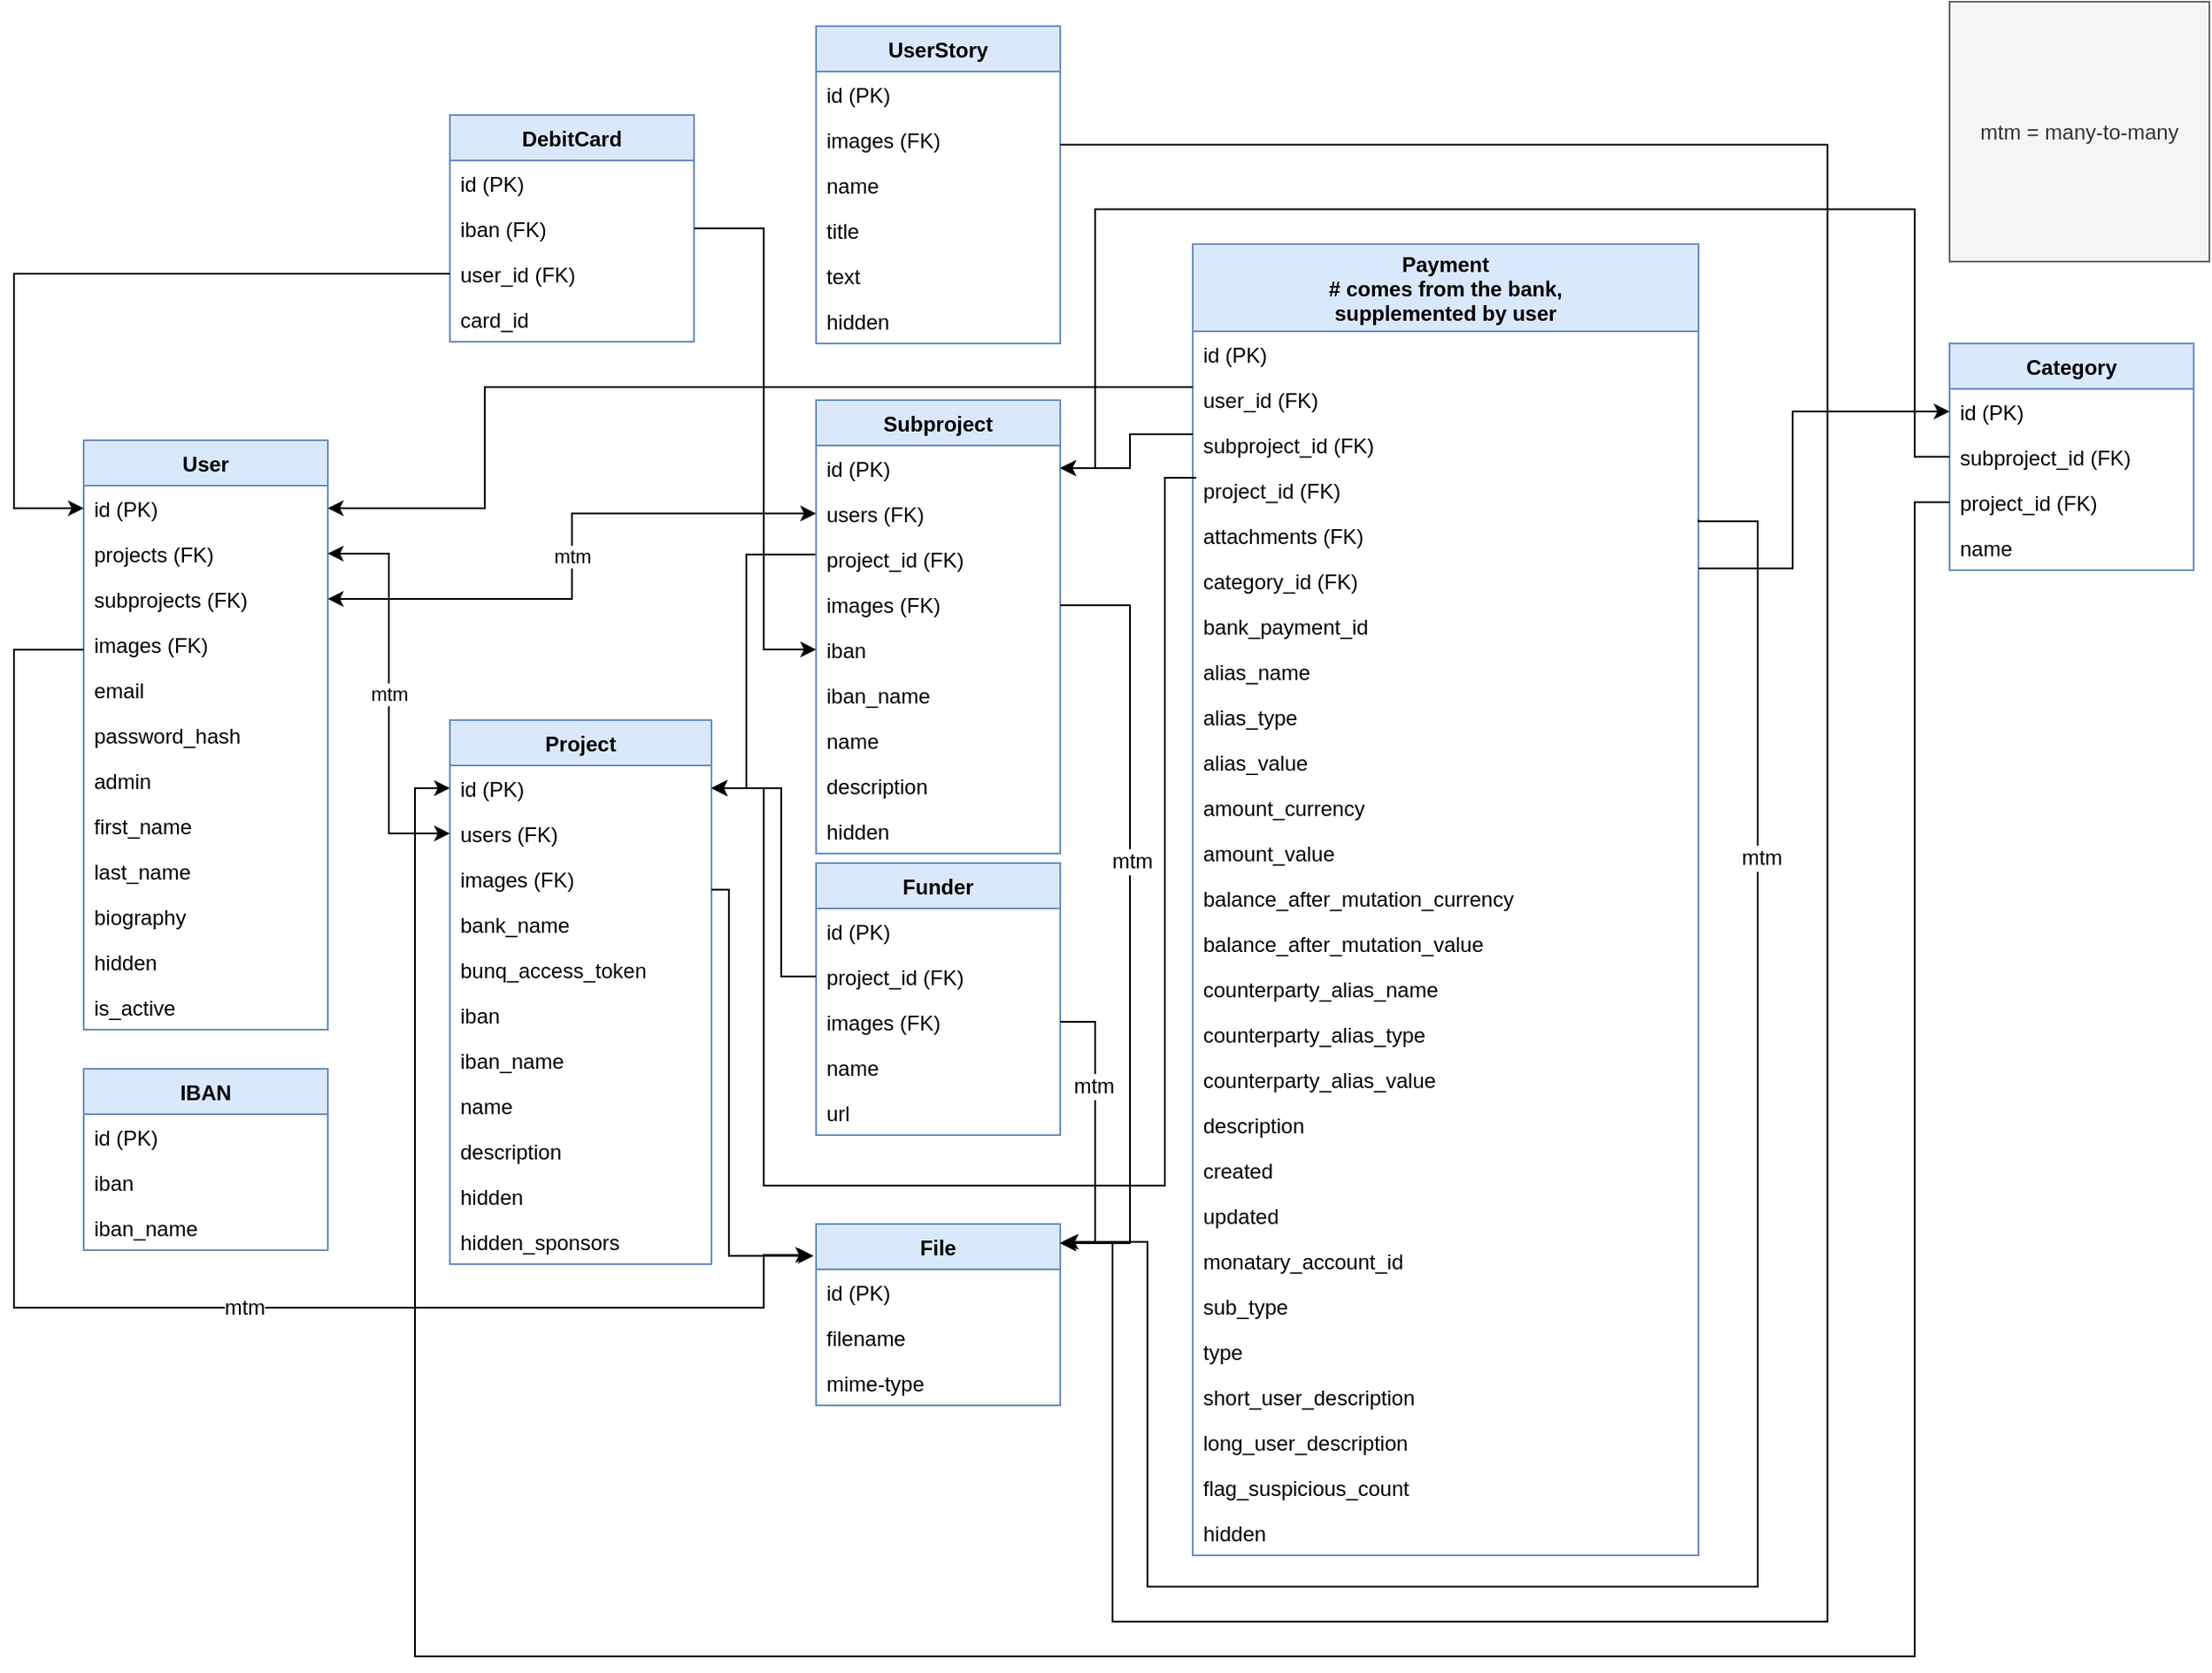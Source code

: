 <mxfile version="14.6.1" type="embed"><diagram id="FL1DUbzEmaRSs4RPR8yB" name="Page-1"><mxGraphModel dx="1816" dy="1191" grid="1" gridSize="10" guides="1" tooltips="1" connect="1" arrows="1" fold="1" page="0" pageScale="1" pageWidth="850" pageHeight="1100" math="0" shadow="0"><root><mxCell id="0"/><mxCell id="1" parent="0"/><mxCell id="57HIDotSdVXh5_2v-usg-1" value="Payment&#xA;# comes from the bank,&#xA;supplemented by user" style="swimlane;fontStyle=1;childLayout=stackLayout;horizontal=1;startSize=50;fillColor=#dae8fc;horizontalStack=0;resizeParent=1;resizeParentMax=0;resizeLast=0;collapsible=1;marginBottom=0;strokeColor=#6c8ebf;" parent="1" vertex="1"><mxGeometry x="626" y="10" width="290" height="752" as="geometry"/></mxCell><mxCell id="57HIDotSdVXh5_2v-usg-2" value="id (PK)&#xA;" style="text;strokeColor=none;fillColor=none;align=left;verticalAlign=top;spacingLeft=4;spacingRight=4;overflow=hidden;rotatable=0;points=[[0,0.5],[1,0.5]];portConstraint=eastwest;" parent="57HIDotSdVXh5_2v-usg-1" vertex="1"><mxGeometry y="50" width="290" height="26" as="geometry"/></mxCell><mxCell id="57HIDotSdVXh5_2v-usg-3" value="user_id (FK)" style="text;strokeColor=none;fillColor=none;align=left;verticalAlign=top;spacingLeft=4;spacingRight=4;overflow=hidden;rotatable=0;points=[[0,0.5],[1,0.5]];portConstraint=eastwest;" parent="57HIDotSdVXh5_2v-usg-1" vertex="1"><mxGeometry y="76" width="290" height="26" as="geometry"/></mxCell><mxCell id="57HIDotSdVXh5_2v-usg-4" value="subproject_id (FK)&#xA;" style="text;strokeColor=none;fillColor=none;align=left;verticalAlign=top;spacingLeft=4;spacingRight=4;overflow=hidden;rotatable=0;points=[[0,0.5],[1,0.5]];portConstraint=eastwest;" parent="57HIDotSdVXh5_2v-usg-1" vertex="1"><mxGeometry y="102" width="290" height="26" as="geometry"/></mxCell><mxCell id="dgPIgxhR0ISImd--TOWR-12" value="project_id (FK)&#xA;" style="text;strokeColor=none;fillColor=none;align=left;verticalAlign=top;spacingLeft=4;spacingRight=4;overflow=hidden;rotatable=0;points=[[0,0.5],[1,0.5]];portConstraint=eastwest;" parent="57HIDotSdVXh5_2v-usg-1" vertex="1"><mxGeometry y="128" width="290" height="26" as="geometry"/></mxCell><mxCell id="57HIDotSdVXh5_2v-usg-22" value="attachments (FK)" style="text;strokeColor=none;fillColor=none;align=left;verticalAlign=top;spacingLeft=4;spacingRight=4;overflow=hidden;rotatable=0;points=[[0,0.5],[1,0.5]];portConstraint=eastwest;" parent="57HIDotSdVXh5_2v-usg-1" vertex="1"><mxGeometry y="154" width="290" height="26" as="geometry"/></mxCell><mxCell id="MOU_LMAIuNn6sAr-39yu-17" value="category_id (FK)" style="text;strokeColor=none;fillColor=none;align=left;verticalAlign=top;spacingLeft=4;spacingRight=4;overflow=hidden;rotatable=0;points=[[0,0.5],[1,0.5]];portConstraint=eastwest;" parent="57HIDotSdVXh5_2v-usg-1" vertex="1"><mxGeometry y="180" width="290" height="26" as="geometry"/></mxCell><mxCell id="RYIPEs735Vv0NZoKvchg-1" value="bank_payment_id" style="text;strokeColor=none;fillColor=none;align=left;verticalAlign=top;spacingLeft=4;spacingRight=4;overflow=hidden;rotatable=0;points=[[0,0.5],[1,0.5]];portConstraint=eastwest;" parent="57HIDotSdVXh5_2v-usg-1" vertex="1"><mxGeometry y="206" width="290" height="26" as="geometry"/></mxCell><mxCell id="QB_uUHTQV4FfVjy4guDK-3" value="alias_name" style="text;strokeColor=none;fillColor=none;align=left;verticalAlign=top;spacingLeft=4;spacingRight=4;overflow=hidden;rotatable=0;points=[[0,0.5],[1,0.5]];portConstraint=eastwest;" parent="57HIDotSdVXh5_2v-usg-1" vertex="1"><mxGeometry y="232" width="290" height="26" as="geometry"/></mxCell><mxCell id="QB_uUHTQV4FfVjy4guDK-4" value="alias_type" style="text;strokeColor=none;fillColor=none;align=left;verticalAlign=top;spacingLeft=4;spacingRight=4;overflow=hidden;rotatable=0;points=[[0,0.5],[1,0.5]];portConstraint=eastwest;" parent="57HIDotSdVXh5_2v-usg-1" vertex="1"><mxGeometry y="258" width="290" height="26" as="geometry"/></mxCell><mxCell id="QB_uUHTQV4FfVjy4guDK-5" value="alias_value" style="text;strokeColor=none;fillColor=none;align=left;verticalAlign=top;spacingLeft=4;spacingRight=4;overflow=hidden;rotatable=0;points=[[0,0.5],[1,0.5]];portConstraint=eastwest;" parent="57HIDotSdVXh5_2v-usg-1" vertex="1"><mxGeometry y="284" width="290" height="26" as="geometry"/></mxCell><mxCell id="QB_uUHTQV4FfVjy4guDK-1" value="amount_currency" style="text;strokeColor=none;fillColor=none;align=left;verticalAlign=top;spacingLeft=4;spacingRight=4;overflow=hidden;rotatable=0;points=[[0,0.5],[1,0.5]];portConstraint=eastwest;" parent="57HIDotSdVXh5_2v-usg-1" vertex="1"><mxGeometry y="310" width="290" height="26" as="geometry"/></mxCell><mxCell id="57HIDotSdVXh5_2v-usg-62" value="amount_value" style="text;strokeColor=none;fillColor=none;align=left;verticalAlign=top;spacingLeft=4;spacingRight=4;overflow=hidden;rotatable=0;points=[[0,0.5],[1,0.5]];portConstraint=eastwest;" parent="57HIDotSdVXh5_2v-usg-1" vertex="1"><mxGeometry y="336" width="290" height="26" as="geometry"/></mxCell><mxCell id="1cijwUi_od-Cin2QK2L3-3" value="balance_after_mutation_currency" style="text;strokeColor=none;fillColor=none;align=left;verticalAlign=top;spacingLeft=4;spacingRight=4;overflow=hidden;rotatable=0;points=[[0,0.5],[1,0.5]];portConstraint=eastwest;" parent="57HIDotSdVXh5_2v-usg-1" vertex="1"><mxGeometry y="362" width="290" height="26" as="geometry"/></mxCell><mxCell id="QB_uUHTQV4FfVjy4guDK-17" value="balance_after_mutation_value" style="text;strokeColor=none;fillColor=none;align=left;verticalAlign=top;spacingLeft=4;spacingRight=4;overflow=hidden;rotatable=0;points=[[0,0.5],[1,0.5]];portConstraint=eastwest;" parent="57HIDotSdVXh5_2v-usg-1" vertex="1"><mxGeometry y="388" width="290" height="26" as="geometry"/></mxCell><mxCell id="QB_uUHTQV4FfVjy4guDK-6" value="counterparty_alias_name" style="text;strokeColor=none;fillColor=none;align=left;verticalAlign=top;spacingLeft=4;spacingRight=4;overflow=hidden;rotatable=0;points=[[0,0.5],[1,0.5]];portConstraint=eastwest;" parent="57HIDotSdVXh5_2v-usg-1" vertex="1"><mxGeometry y="414" width="290" height="26" as="geometry"/></mxCell><mxCell id="QB_uUHTQV4FfVjy4guDK-7" value="counterparty_alias_type" style="text;strokeColor=none;fillColor=none;align=left;verticalAlign=top;spacingLeft=4;spacingRight=4;overflow=hidden;rotatable=0;points=[[0,0.5],[1,0.5]];portConstraint=eastwest;" parent="57HIDotSdVXh5_2v-usg-1" vertex="1"><mxGeometry y="440" width="290" height="26" as="geometry"/></mxCell><mxCell id="QB_uUHTQV4FfVjy4guDK-8" value="counterparty_alias_value" style="text;strokeColor=none;fillColor=none;align=left;verticalAlign=top;spacingLeft=4;spacingRight=4;overflow=hidden;rotatable=0;points=[[0,0.5],[1,0.5]];portConstraint=eastwest;" parent="57HIDotSdVXh5_2v-usg-1" vertex="1"><mxGeometry y="466" width="290" height="26" as="geometry"/></mxCell><mxCell id="57HIDotSdVXh5_2v-usg-20" value="description" style="text;strokeColor=none;fillColor=none;align=left;verticalAlign=top;spacingLeft=4;spacingRight=4;overflow=hidden;rotatable=0;points=[[0,0.5],[1,0.5]];portConstraint=eastwest;" parent="57HIDotSdVXh5_2v-usg-1" vertex="1"><mxGeometry y="492" width="290" height="26" as="geometry"/></mxCell><mxCell id="QB_uUHTQV4FfVjy4guDK-18" value="created" style="text;strokeColor=none;fillColor=none;align=left;verticalAlign=top;spacingLeft=4;spacingRight=4;overflow=hidden;rotatable=0;points=[[0,0.5],[1,0.5]];portConstraint=eastwest;" parent="57HIDotSdVXh5_2v-usg-1" vertex="1"><mxGeometry y="518" width="290" height="26" as="geometry"/></mxCell><mxCell id="QB_uUHTQV4FfVjy4guDK-19" value="updated" style="text;strokeColor=none;fillColor=none;align=left;verticalAlign=top;spacingLeft=4;spacingRight=4;overflow=hidden;rotatable=0;points=[[0,0.5],[1,0.5]];portConstraint=eastwest;" parent="57HIDotSdVXh5_2v-usg-1" vertex="1"><mxGeometry y="544" width="290" height="26" as="geometry"/></mxCell><mxCell id="QB_uUHTQV4FfVjy4guDK-20" value="monatary_account_id" style="text;strokeColor=none;fillColor=none;align=left;verticalAlign=top;spacingLeft=4;spacingRight=4;overflow=hidden;rotatable=0;points=[[0,0.5],[1,0.5]];portConstraint=eastwest;" parent="57HIDotSdVXh5_2v-usg-1" vertex="1"><mxGeometry y="570" width="290" height="26" as="geometry"/></mxCell><mxCell id="QB_uUHTQV4FfVjy4guDK-21" value="sub_type" style="text;strokeColor=none;fillColor=none;align=left;verticalAlign=top;spacingLeft=4;spacingRight=4;overflow=hidden;rotatable=0;points=[[0,0.5],[1,0.5]];portConstraint=eastwest;" parent="57HIDotSdVXh5_2v-usg-1" vertex="1"><mxGeometry y="596" width="290" height="26" as="geometry"/></mxCell><mxCell id="QB_uUHTQV4FfVjy4guDK-22" value="type" style="text;strokeColor=none;fillColor=none;align=left;verticalAlign=top;spacingLeft=4;spacingRight=4;overflow=hidden;rotatable=0;points=[[0,0.5],[1,0.5]];portConstraint=eastwest;" parent="57HIDotSdVXh5_2v-usg-1" vertex="1"><mxGeometry y="622" width="290" height="26" as="geometry"/></mxCell><mxCell id="57HIDotSdVXh5_2v-usg-21" value="short_user_description" style="text;strokeColor=none;fillColor=none;align=left;verticalAlign=top;spacingLeft=4;spacingRight=4;overflow=hidden;rotatable=0;points=[[0,0.5],[1,0.5]];portConstraint=eastwest;" parent="57HIDotSdVXh5_2v-usg-1" vertex="1"><mxGeometry y="648" width="290" height="26" as="geometry"/></mxCell><mxCell id="3pyakyadj2IgIkxRDgVL-15" value="long_user_description" style="text;strokeColor=none;fillColor=none;align=left;verticalAlign=top;spacingLeft=4;spacingRight=4;overflow=hidden;rotatable=0;points=[[0,0.5],[1,0.5]];portConstraint=eastwest;" parent="57HIDotSdVXh5_2v-usg-1" vertex="1"><mxGeometry y="674" width="290" height="26" as="geometry"/></mxCell><mxCell id="57HIDotSdVXh5_2v-usg-17" value="flag_suspicious_count" style="text;strokeColor=none;fillColor=none;align=left;verticalAlign=top;spacingLeft=4;spacingRight=4;overflow=hidden;rotatable=0;points=[[0,0.5],[1,0.5]];portConstraint=eastwest;" parent="57HIDotSdVXh5_2v-usg-1" vertex="1"><mxGeometry y="700" width="290" height="26" as="geometry"/></mxCell><mxCell id="57HIDotSdVXh5_2v-usg-12" value="hidden" style="text;strokeColor=none;fillColor=none;align=left;verticalAlign=top;spacingLeft=4;spacingRight=4;overflow=hidden;rotatable=0;points=[[0,0.5],[1,0.5]];portConstraint=eastwest;" parent="57HIDotSdVXh5_2v-usg-1" vertex="1"><mxGeometry y="726" width="290" height="26" as="geometry"/></mxCell><mxCell id="57HIDotSdVXh5_2v-usg-5" value="User" style="swimlane;fontStyle=1;childLayout=stackLayout;horizontal=1;startSize=26;fillColor=#dae8fc;horizontalStack=0;resizeParent=1;resizeParentMax=0;resizeLast=0;collapsible=1;marginBottom=0;strokeColor=#6c8ebf;" parent="1" vertex="1"><mxGeometry x="-10" y="122.5" width="140" height="338" as="geometry"/></mxCell><mxCell id="57HIDotSdVXh5_2v-usg-6" value="id (PK)&#xA;" style="text;strokeColor=none;fillColor=none;align=left;verticalAlign=top;spacingLeft=4;spacingRight=4;overflow=hidden;rotatable=0;points=[[0,0.5],[1,0.5]];portConstraint=eastwest;" parent="57HIDotSdVXh5_2v-usg-5" vertex="1"><mxGeometry y="26" width="140" height="26" as="geometry"/></mxCell><mxCell id="57HIDotSdVXh5_2v-usg-33" value="projects (FK)" style="text;strokeColor=none;fillColor=none;align=left;verticalAlign=top;spacingLeft=4;spacingRight=4;overflow=hidden;rotatable=0;points=[[0,0.5],[1,0.5]];portConstraint=eastwest;" parent="57HIDotSdVXh5_2v-usg-5" vertex="1"><mxGeometry y="52" width="140" height="26" as="geometry"/></mxCell><mxCell id="57HIDotSdVXh5_2v-usg-34" value="subprojects (FK)" style="text;strokeColor=none;fillColor=none;align=left;verticalAlign=top;spacingLeft=4;spacingRight=4;overflow=hidden;rotatable=0;points=[[0,0.5],[1,0.5]];portConstraint=eastwest;" parent="57HIDotSdVXh5_2v-usg-5" vertex="1"><mxGeometry y="78" width="140" height="26" as="geometry"/></mxCell><mxCell id="57HIDotSdVXh5_2v-usg-36" value="images (FK)" style="text;strokeColor=none;fillColor=none;align=left;verticalAlign=top;spacingLeft=4;spacingRight=4;overflow=hidden;rotatable=0;points=[[0,0.5],[1,0.5]];portConstraint=eastwest;" parent="57HIDotSdVXh5_2v-usg-5" vertex="1"><mxGeometry y="104" width="140" height="26" as="geometry"/></mxCell><mxCell id="57HIDotSdVXh5_2v-usg-8" value="email" style="text;strokeColor=none;fillColor=none;align=left;verticalAlign=top;spacingLeft=4;spacingRight=4;overflow=hidden;rotatable=0;points=[[0,0.5],[1,0.5]];portConstraint=eastwest;" parent="57HIDotSdVXh5_2v-usg-5" vertex="1"><mxGeometry y="130" width="140" height="26" as="geometry"/></mxCell><mxCell id="57HIDotSdVXh5_2v-usg-25" value="password_hash" style="text;strokeColor=none;fillColor=none;align=left;verticalAlign=top;spacingLeft=4;spacingRight=4;overflow=hidden;rotatable=0;points=[[0,0.5],[1,0.5]];portConstraint=eastwest;" parent="57HIDotSdVXh5_2v-usg-5" vertex="1"><mxGeometry y="156" width="140" height="26" as="geometry"/></mxCell><mxCell id="57HIDotSdVXh5_2v-usg-7" value="admin" style="text;strokeColor=none;fillColor=none;align=left;verticalAlign=top;spacingLeft=4;spacingRight=4;overflow=hidden;rotatable=0;points=[[0,0.5],[1,0.5]];portConstraint=eastwest;" parent="57HIDotSdVXh5_2v-usg-5" vertex="1"><mxGeometry y="182" width="140" height="26" as="geometry"/></mxCell><mxCell id="57HIDotSdVXh5_2v-usg-31" value="first_name" style="text;strokeColor=none;fillColor=none;align=left;verticalAlign=top;spacingLeft=4;spacingRight=4;overflow=hidden;rotatable=0;points=[[0,0.5],[1,0.5]];portConstraint=eastwest;" parent="57HIDotSdVXh5_2v-usg-5" vertex="1"><mxGeometry y="208" width="140" height="26" as="geometry"/></mxCell><mxCell id="3pyakyadj2IgIkxRDgVL-16" value="last_name" style="text;strokeColor=none;fillColor=none;align=left;verticalAlign=top;spacingLeft=4;spacingRight=4;overflow=hidden;rotatable=0;points=[[0,0.5],[1,0.5]];portConstraint=eastwest;" parent="57HIDotSdVXh5_2v-usg-5" vertex="1"><mxGeometry y="234" width="140" height="26" as="geometry"/></mxCell><mxCell id="57HIDotSdVXh5_2v-usg-32" value="biography" style="text;strokeColor=none;fillColor=none;align=left;verticalAlign=top;spacingLeft=4;spacingRight=4;overflow=hidden;rotatable=0;points=[[0,0.5],[1,0.5]];portConstraint=eastwest;" parent="57HIDotSdVXh5_2v-usg-5" vertex="1"><mxGeometry y="260" width="140" height="26" as="geometry"/></mxCell><mxCell id="3" value="hidden" style="text;strokeColor=none;fillColor=none;align=left;verticalAlign=top;spacingLeft=4;spacingRight=4;overflow=hidden;rotatable=0;points=[[0,0.5],[1,0.5]];portConstraint=eastwest;" parent="57HIDotSdVXh5_2v-usg-5" vertex="1"><mxGeometry y="286" width="140" height="26" as="geometry"/></mxCell><mxCell id="57HIDotSdVXh5_2v-usg-35" value="is_active" style="text;strokeColor=none;fillColor=none;align=left;verticalAlign=top;spacingLeft=4;spacingRight=4;overflow=hidden;rotatable=0;points=[[0,0.5],[1,0.5]];portConstraint=eastwest;" parent="57HIDotSdVXh5_2v-usg-5" vertex="1"><mxGeometry y="312" width="140" height="26" as="geometry"/></mxCell><mxCell id="57HIDotSdVXh5_2v-usg-43" value="mtm" style="edgeStyle=orthogonalEdgeStyle;rounded=0;orthogonalLoop=1;jettySize=auto;html=1;entryX=0;entryY=0.5;entryDx=0;entryDy=0;startArrow=classic;startFill=1;" parent="1" source="57HIDotSdVXh5_2v-usg-34" target="ZPVJgjMT-h1JvYD0-QV5-28" edge="1"><mxGeometry relative="1" as="geometry"/></mxCell><mxCell id="57HIDotSdVXh5_2v-usg-44" value="Project" style="swimlane;fontStyle=1;childLayout=stackLayout;horizontal=1;startSize=26;fillColor=#dae8fc;horizontalStack=0;resizeParent=1;resizeParentMax=0;resizeLast=0;collapsible=1;marginBottom=0;strokeColor=#6c8ebf;" parent="1" vertex="1"><mxGeometry x="200" y="283" width="150" height="312" as="geometry"/></mxCell><mxCell id="57HIDotSdVXh5_2v-usg-45" value="id (PK)" style="text;strokeColor=none;fillColor=none;align=left;verticalAlign=top;spacingLeft=4;spacingRight=4;overflow=hidden;rotatable=0;points=[[0,0.5],[1,0.5]];portConstraint=eastwest;" parent="57HIDotSdVXh5_2v-usg-44" vertex="1"><mxGeometry y="26" width="150" height="26" as="geometry"/></mxCell><mxCell id="ZPVJgjMT-h1JvYD0-QV5-26" value="users (FK)" style="text;strokeColor=none;fillColor=none;align=left;verticalAlign=top;spacingLeft=4;spacingRight=4;overflow=hidden;rotatable=0;points=[[0,0.5],[1,0.5]];portConstraint=eastwest;" parent="57HIDotSdVXh5_2v-usg-44" vertex="1"><mxGeometry y="52" width="150" height="26" as="geometry"/></mxCell><mxCell id="57HIDotSdVXh5_2v-usg-49" value="images (FK)" style="text;strokeColor=none;fillColor=none;align=left;verticalAlign=top;spacingLeft=4;spacingRight=4;overflow=hidden;rotatable=0;points=[[0,0.5],[1,0.5]];portConstraint=eastwest;" parent="57HIDotSdVXh5_2v-usg-44" vertex="1"><mxGeometry y="78" width="150" height="26" as="geometry"/></mxCell><mxCell id="dgPIgxhR0ISImd--TOWR-4" value="bank_name" style="text;strokeColor=none;fillColor=none;align=left;verticalAlign=top;spacingLeft=4;spacingRight=4;overflow=hidden;rotatable=0;points=[[0,0.5],[1,0.5]];portConstraint=eastwest;" parent="57HIDotSdVXh5_2v-usg-44" vertex="1"><mxGeometry y="104" width="150" height="26" as="geometry"/></mxCell><mxCell id="dgPIgxhR0ISImd--TOWR-6" value="bunq_access_token" style="text;strokeColor=none;fillColor=none;align=left;verticalAlign=top;spacingLeft=4;spacingRight=4;overflow=hidden;rotatable=0;points=[[0,0.5],[1,0.5]];portConstraint=eastwest;" parent="57HIDotSdVXh5_2v-usg-44" vertex="1"><mxGeometry y="130" width="150" height="26" as="geometry"/></mxCell><mxCell id="3pyakyadj2IgIkxRDgVL-2" value="iban" style="text;strokeColor=none;fillColor=none;align=left;verticalAlign=top;spacingLeft=4;spacingRight=4;overflow=hidden;rotatable=0;points=[[0,0.5],[1,0.5]];portConstraint=eastwest;" parent="57HIDotSdVXh5_2v-usg-44" vertex="1"><mxGeometry y="156" width="150" height="26" as="geometry"/></mxCell><mxCell id="Kla7lpwl7TmHaU3DW4KV-1" value="iban_name" style="text;strokeColor=none;fillColor=none;align=left;verticalAlign=top;spacingLeft=4;spacingRight=4;overflow=hidden;rotatable=0;points=[[0,0.5],[1,0.5]];portConstraint=eastwest;" parent="57HIDotSdVXh5_2v-usg-44" vertex="1"><mxGeometry y="182" width="150" height="26" as="geometry"/></mxCell><mxCell id="3pyakyadj2IgIkxRDgVL-17" value="name" style="text;strokeColor=none;fillColor=none;align=left;verticalAlign=top;spacingLeft=4;spacingRight=4;overflow=hidden;rotatable=0;points=[[0,0.5],[1,0.5]];portConstraint=eastwest;" parent="57HIDotSdVXh5_2v-usg-44" vertex="1"><mxGeometry y="208" width="150" height="26" as="geometry"/></mxCell><mxCell id="57HIDotSdVXh5_2v-usg-48" value="description" style="text;strokeColor=none;fillColor=none;align=left;verticalAlign=top;spacingLeft=4;spacingRight=4;overflow=hidden;rotatable=0;points=[[0,0.5],[1,0.5]];portConstraint=eastwest;" parent="57HIDotSdVXh5_2v-usg-44" vertex="1"><mxGeometry y="234" width="150" height="26" as="geometry"/></mxCell><mxCell id="57HIDotSdVXh5_2v-usg-50" value="hidden" style="text;strokeColor=none;fillColor=none;align=left;verticalAlign=top;spacingLeft=4;spacingRight=4;overflow=hidden;rotatable=0;points=[[0,0.5],[1,0.5]];portConstraint=eastwest;" parent="57HIDotSdVXh5_2v-usg-44" vertex="1"><mxGeometry y="260" width="150" height="26" as="geometry"/></mxCell><mxCell id="2" value="hidden_sponsors&#xA;" style="text;strokeColor=none;fillColor=none;align=left;verticalAlign=top;spacingLeft=4;spacingRight=4;overflow=hidden;rotatable=0;points=[[0,0.5],[1,0.5]];portConstraint=eastwest;" parent="57HIDotSdVXh5_2v-usg-44" vertex="1"><mxGeometry y="286" width="150" height="26" as="geometry"/></mxCell><mxCell id="57HIDotSdVXh5_2v-usg-52" style="edgeStyle=orthogonalEdgeStyle;rounded=0;orthogonalLoop=1;jettySize=auto;html=1;entryX=1;entryY=0.5;entryDx=0;entryDy=0;" parent="1" source="57HIDotSdVXh5_2v-usg-37" target="57HIDotSdVXh5_2v-usg-45" edge="1"><mxGeometry relative="1" as="geometry"><Array as="points"><mxPoint x="370" y="188"/><mxPoint x="370" y="322"/></Array></mxGeometry></mxCell><mxCell id="57HIDotSdVXh5_2v-usg-10" value="Subproject" style="swimlane;fontStyle=1;childLayout=stackLayout;horizontal=1;startSize=26;fillColor=#dae8fc;horizontalStack=0;resizeParent=1;resizeParentMax=0;resizeLast=0;collapsible=1;marginBottom=0;strokeColor=#6c8ebf;" parent="1" vertex="1"><mxGeometry x="410" y="99.5" width="140" height="260" as="geometry"/></mxCell><mxCell id="57HIDotSdVXh5_2v-usg-11" value="id (PK)" style="text;strokeColor=none;fillColor=none;align=left;verticalAlign=top;spacingLeft=4;spacingRight=4;overflow=hidden;rotatable=0;points=[[0,0.5],[1,0.5]];portConstraint=eastwest;" parent="57HIDotSdVXh5_2v-usg-10" vertex="1"><mxGeometry y="26" width="140" height="26" as="geometry"/></mxCell><mxCell id="ZPVJgjMT-h1JvYD0-QV5-28" value="users (FK)" style="text;strokeColor=none;fillColor=none;align=left;verticalAlign=top;spacingLeft=4;spacingRight=4;overflow=hidden;rotatable=0;points=[[0,0.5],[1,0.5]];portConstraint=eastwest;" parent="57HIDotSdVXh5_2v-usg-10" vertex="1"><mxGeometry y="52" width="140" height="26" as="geometry"/></mxCell><mxCell id="57HIDotSdVXh5_2v-usg-37" value="project_id (FK)" style="text;strokeColor=none;fillColor=none;align=left;verticalAlign=top;spacingLeft=4;spacingRight=4;overflow=hidden;rotatable=0;points=[[0,0.5],[1,0.5]];portConstraint=eastwest;" parent="57HIDotSdVXh5_2v-usg-10" vertex="1"><mxGeometry y="78" width="140" height="26" as="geometry"/></mxCell><mxCell id="57HIDotSdVXh5_2v-usg-39" value="images (FK)" style="text;strokeColor=none;fillColor=none;align=left;verticalAlign=top;spacingLeft=4;spacingRight=4;overflow=hidden;rotatable=0;points=[[0,0.5],[1,0.5]];portConstraint=eastwest;" parent="57HIDotSdVXh5_2v-usg-10" vertex="1"><mxGeometry y="104" width="140" height="26" as="geometry"/></mxCell><mxCell id="1cijwUi_od-Cin2QK2L3-1" value="iban" style="text;strokeColor=none;fillColor=none;align=left;verticalAlign=top;spacingLeft=4;spacingRight=4;overflow=hidden;rotatable=0;points=[[0,0.5],[1,0.5]];portConstraint=eastwest;" parent="57HIDotSdVXh5_2v-usg-10" vertex="1"><mxGeometry y="130" width="140" height="26" as="geometry"/></mxCell><mxCell id="Kla7lpwl7TmHaU3DW4KV-2" value="iban_name" style="text;strokeColor=none;fillColor=none;align=left;verticalAlign=top;spacingLeft=4;spacingRight=4;overflow=hidden;rotatable=0;points=[[0,0.5],[1,0.5]];portConstraint=eastwest;" parent="57HIDotSdVXh5_2v-usg-10" vertex="1"><mxGeometry y="156" width="140" height="26" as="geometry"/></mxCell><mxCell id="3pyakyadj2IgIkxRDgVL-18" value="name" style="text;strokeColor=none;fillColor=none;align=left;verticalAlign=top;spacingLeft=4;spacingRight=4;overflow=hidden;rotatable=0;points=[[0,0.5],[1,0.5]];portConstraint=eastwest;" parent="57HIDotSdVXh5_2v-usg-10" vertex="1"><mxGeometry y="182" width="140" height="26" as="geometry"/></mxCell><mxCell id="57HIDotSdVXh5_2v-usg-13" value="description" style="text;strokeColor=none;fillColor=none;align=left;verticalAlign=top;spacingLeft=4;spacingRight=4;overflow=hidden;rotatable=0;points=[[0,0.5],[1,0.5]];portConstraint=eastwest;" parent="57HIDotSdVXh5_2v-usg-10" vertex="1"><mxGeometry y="208" width="140" height="26" as="geometry"/></mxCell><mxCell id="57HIDotSdVXh5_2v-usg-40" value="hidden" style="text;strokeColor=none;fillColor=none;align=left;verticalAlign=top;spacingLeft=4;spacingRight=4;overflow=hidden;rotatable=0;points=[[0,0.5],[1,0.5]];portConstraint=eastwest;" parent="57HIDotSdVXh5_2v-usg-10" vertex="1"><mxGeometry y="234" width="140" height="26" as="geometry"/></mxCell><mxCell id="57HIDotSdVXh5_2v-usg-54" style="edgeStyle=orthogonalEdgeStyle;rounded=0;orthogonalLoop=1;jettySize=auto;html=1;entryX=1;entryY=0.5;entryDx=0;entryDy=0;" parent="1" source="57HIDotSdVXh5_2v-usg-4" target="57HIDotSdVXh5_2v-usg-11" edge="1"><mxGeometry relative="1" as="geometry"><Array as="points"><mxPoint x="590" y="119"/><mxPoint x="590" y="139"/></Array></mxGeometry></mxCell><mxCell id="57HIDotSdVXh5_2v-usg-56" value="UserStory" style="swimlane;fontStyle=1;childLayout=stackLayout;horizontal=1;startSize=26;fillColor=#dae8fc;horizontalStack=0;resizeParent=1;resizeParentMax=0;resizeLast=0;collapsible=1;marginBottom=0;strokeColor=#6c8ebf;" parent="1" vertex="1"><mxGeometry x="410" y="-115" width="140" height="182" as="geometry"/></mxCell><mxCell id="57HIDotSdVXh5_2v-usg-61" value="id (PK)" style="text;strokeColor=none;fillColor=none;align=left;verticalAlign=top;spacingLeft=4;spacingRight=4;overflow=hidden;rotatable=0;points=[[0,0.5],[1,0.5]];portConstraint=eastwest;" parent="57HIDotSdVXh5_2v-usg-56" vertex="1"><mxGeometry y="26" width="140" height="26" as="geometry"/></mxCell><mxCell id="57HIDotSdVXh5_2v-usg-60" value="images (FK)" style="text;strokeColor=none;fillColor=none;align=left;verticalAlign=top;spacingLeft=4;spacingRight=4;overflow=hidden;rotatable=0;points=[[0,0.5],[1,0.5]];portConstraint=eastwest;" parent="57HIDotSdVXh5_2v-usg-56" vertex="1"><mxGeometry y="52" width="140" height="26" as="geometry"/></mxCell><mxCell id="57HIDotSdVXh5_2v-usg-58" value="name" style="text;strokeColor=none;fillColor=none;align=left;verticalAlign=top;spacingLeft=4;spacingRight=4;overflow=hidden;rotatable=0;points=[[0,0.5],[1,0.5]];portConstraint=eastwest;" parent="57HIDotSdVXh5_2v-usg-56" vertex="1"><mxGeometry y="78" width="140" height="26" as="geometry"/></mxCell><mxCell id="57HIDotSdVXh5_2v-usg-57" value="title" style="text;strokeColor=none;fillColor=none;align=left;verticalAlign=top;spacingLeft=4;spacingRight=4;overflow=hidden;rotatable=0;points=[[0,0.5],[1,0.5]];portConstraint=eastwest;" parent="57HIDotSdVXh5_2v-usg-56" vertex="1"><mxGeometry y="104" width="140" height="26" as="geometry"/></mxCell><mxCell id="dgPIgxhR0ISImd--TOWR-15" value="text" style="text;strokeColor=none;fillColor=none;align=left;verticalAlign=top;spacingLeft=4;spacingRight=4;overflow=hidden;rotatable=0;points=[[0,0.5],[1,0.5]];portConstraint=eastwest;" parent="57HIDotSdVXh5_2v-usg-56" vertex="1"><mxGeometry y="130" width="140" height="26" as="geometry"/></mxCell><mxCell id="57HIDotSdVXh5_2v-usg-59" value="hidden" style="text;strokeColor=none;fillColor=none;align=left;verticalAlign=top;spacingLeft=4;spacingRight=4;overflow=hidden;rotatable=0;points=[[0,0.5],[1,0.5]];portConstraint=eastwest;" parent="57HIDotSdVXh5_2v-usg-56" vertex="1"><mxGeometry y="156" width="140" height="26" as="geometry"/></mxCell><mxCell id="3pyakyadj2IgIkxRDgVL-3" value="DebitCard" style="swimlane;fontStyle=1;childLayout=stackLayout;horizontal=1;startSize=26;fillColor=#dae8fc;horizontalStack=0;resizeParent=1;resizeParentMax=0;resizeLast=0;collapsible=1;marginBottom=0;strokeColor=#6c8ebf;" parent="1" vertex="1"><mxGeometry x="200" y="-64" width="140" height="130" as="geometry"/></mxCell><mxCell id="3pyakyadj2IgIkxRDgVL-4" value="id (PK)" style="text;strokeColor=none;fillColor=none;align=left;verticalAlign=top;spacingLeft=4;spacingRight=4;overflow=hidden;rotatable=0;points=[[0,0.5],[1,0.5]];portConstraint=eastwest;" parent="3pyakyadj2IgIkxRDgVL-3" vertex="1"><mxGeometry y="26" width="140" height="26" as="geometry"/></mxCell><mxCell id="3pyakyadj2IgIkxRDgVL-5" value="iban (FK)&#xA;" style="text;strokeColor=none;fillColor=none;align=left;verticalAlign=top;spacingLeft=4;spacingRight=4;overflow=hidden;rotatable=0;points=[[0,0.5],[1,0.5]];portConstraint=eastwest;" parent="3pyakyadj2IgIkxRDgVL-3" vertex="1"><mxGeometry y="52" width="140" height="26" as="geometry"/></mxCell><mxCell id="3pyakyadj2IgIkxRDgVL-9" value="user_id (FK)" style="text;strokeColor=none;fillColor=none;align=left;verticalAlign=top;spacingLeft=4;spacingRight=4;overflow=hidden;rotatable=0;points=[[0,0.5],[1,0.5]];portConstraint=eastwest;" parent="3pyakyadj2IgIkxRDgVL-3" vertex="1"><mxGeometry y="78" width="140" height="26" as="geometry"/></mxCell><mxCell id="3pyakyadj2IgIkxRDgVL-6" value="card_id" style="text;strokeColor=none;fillColor=none;align=left;verticalAlign=top;spacingLeft=4;spacingRight=4;overflow=hidden;rotatable=0;points=[[0,0.5],[1,0.5]];portConstraint=eastwest;" parent="3pyakyadj2IgIkxRDgVL-3" vertex="1"><mxGeometry y="104" width="140" height="26" as="geometry"/></mxCell><mxCell id="3pyakyadj2IgIkxRDgVL-13" style="edgeStyle=orthogonalEdgeStyle;rounded=0;orthogonalLoop=1;jettySize=auto;html=1;entryX=0;entryY=0.5;entryDx=0;entryDy=0;" parent="1" source="3pyakyadj2IgIkxRDgVL-9" target="57HIDotSdVXh5_2v-usg-6" edge="1"><mxGeometry relative="1" as="geometry"><Array as="points"><mxPoint x="-50" y="27"/><mxPoint x="-50" y="162"/></Array></mxGeometry></mxCell><mxCell id="1cijwUi_od-Cin2QK2L3-2" style="edgeStyle=orthogonalEdgeStyle;rounded=0;orthogonalLoop=1;jettySize=auto;html=1;entryX=0;entryY=0.5;entryDx=0;entryDy=0;" parent="1" source="3pyakyadj2IgIkxRDgVL-5" target="1cijwUi_od-Cin2QK2L3-1" edge="1"><mxGeometry relative="1" as="geometry"><Array as="points"><mxPoint x="380" y="1"/><mxPoint x="380" y="243"/></Array></mxGeometry></mxCell><mxCell id="QB_uUHTQV4FfVjy4guDK-10" style="edgeStyle=orthogonalEdgeStyle;rounded=0;orthogonalLoop=1;jettySize=auto;html=1;entryX=1;entryY=0.5;entryDx=0;entryDy=0;" parent="1" source="57HIDotSdVXh5_2v-usg-3" target="57HIDotSdVXh5_2v-usg-6" edge="1"><mxGeometry relative="1" as="geometry"><Array as="points"><mxPoint x="220" y="92"/><mxPoint x="220" y="161"/></Array></mxGeometry></mxCell><mxCell id="QB_uUHTQV4FfVjy4guDK-11" value="Funder" style="swimlane;fontStyle=1;childLayout=stackLayout;horizontal=1;startSize=26;fillColor=#dae8fc;horizontalStack=0;resizeParent=1;resizeParentMax=0;resizeLast=0;collapsible=1;marginBottom=0;strokeColor=#6c8ebf;" parent="1" vertex="1"><mxGeometry x="410" y="365" width="140" height="156" as="geometry"/></mxCell><mxCell id="QB_uUHTQV4FfVjy4guDK-12" value="id (PK)" style="text;strokeColor=none;fillColor=none;align=left;verticalAlign=top;spacingLeft=4;spacingRight=4;overflow=hidden;rotatable=0;points=[[0,0.5],[1,0.5]];portConstraint=eastwest;" parent="QB_uUHTQV4FfVjy4guDK-11" vertex="1"><mxGeometry y="26" width="140" height="26" as="geometry"/></mxCell><mxCell id="QB_uUHTQV4FfVjy4guDK-13" value="project_id (FK)&#xA;" style="text;strokeColor=none;fillColor=none;align=left;verticalAlign=top;spacingLeft=4;spacingRight=4;overflow=hidden;rotatable=0;points=[[0,0.5],[1,0.5]];portConstraint=eastwest;" parent="QB_uUHTQV4FfVjy4guDK-11" vertex="1"><mxGeometry y="52" width="140" height="26" as="geometry"/></mxCell><mxCell id="dgPIgxhR0ISImd--TOWR-16" value="images (FK)" style="text;strokeColor=none;fillColor=none;align=left;verticalAlign=top;spacingLeft=4;spacingRight=4;overflow=hidden;rotatable=0;points=[[0,0.5],[1,0.5]];portConstraint=eastwest;" parent="QB_uUHTQV4FfVjy4guDK-11" vertex="1"><mxGeometry y="78" width="140" height="26" as="geometry"/></mxCell><mxCell id="QB_uUHTQV4FfVjy4guDK-14" value="name" style="text;strokeColor=none;fillColor=none;align=left;verticalAlign=top;spacingLeft=4;spacingRight=4;overflow=hidden;rotatable=0;points=[[0,0.5],[1,0.5]];portConstraint=eastwest;" parent="QB_uUHTQV4FfVjy4guDK-11" vertex="1"><mxGeometry y="104" width="140" height="26" as="geometry"/></mxCell><mxCell id="QB_uUHTQV4FfVjy4guDK-15" value="url" style="text;strokeColor=none;fillColor=none;align=left;verticalAlign=top;spacingLeft=4;spacingRight=4;overflow=hidden;rotatable=0;points=[[0,0.5],[1,0.5]];portConstraint=eastwest;" parent="QB_uUHTQV4FfVjy4guDK-11" vertex="1"><mxGeometry y="130" width="140" height="26" as="geometry"/></mxCell><mxCell id="dgPIgxhR0ISImd--TOWR-13" style="edgeStyle=orthogonalEdgeStyle;rounded=0;orthogonalLoop=1;jettySize=auto;html=1;entryX=1;entryY=0.5;entryDx=0;entryDy=0;" parent="1" target="57HIDotSdVXh5_2v-usg-45" edge="1"><mxGeometry relative="1" as="geometry"><mxPoint x="628" y="144" as="sourcePoint"/><mxPoint x="380" y="320" as="targetPoint"/><Array as="points"><mxPoint x="610" y="144"/><mxPoint x="610" y="550"/><mxPoint x="380" y="550"/><mxPoint x="380" y="322"/></Array></mxGeometry></mxCell><mxCell id="dgPIgxhR0ISImd--TOWR-14" style="edgeStyle=orthogonalEdgeStyle;rounded=0;orthogonalLoop=1;jettySize=auto;html=1;" parent="1" source="QB_uUHTQV4FfVjy4guDK-13" target="57HIDotSdVXh5_2v-usg-45" edge="1"><mxGeometry relative="1" as="geometry"><Array as="points"><mxPoint x="390" y="430"/><mxPoint x="390" y="322"/></Array></mxGeometry></mxCell><mxCell id="W_6tImDHW6NGOdSY2lm--1" value="IBAN" style="swimlane;fontStyle=1;childLayout=stackLayout;horizontal=1;startSize=26;fillColor=#dae8fc;horizontalStack=0;resizeParent=1;resizeParentMax=0;resizeLast=0;collapsible=1;marginBottom=0;strokeColor=#6c8ebf;" parent="1" vertex="1"><mxGeometry x="-10" y="483" width="140" height="104" as="geometry"/></mxCell><mxCell id="W_6tImDHW6NGOdSY2lm--2" value="id (PK)" style="text;strokeColor=none;fillColor=none;align=left;verticalAlign=top;spacingLeft=4;spacingRight=4;overflow=hidden;rotatable=0;points=[[0,0.5],[1,0.5]];portConstraint=eastwest;" parent="W_6tImDHW6NGOdSY2lm--1" vertex="1"><mxGeometry y="26" width="140" height="26" as="geometry"/></mxCell><mxCell id="W_6tImDHW6NGOdSY2lm--3" value="iban" style="text;strokeColor=none;fillColor=none;align=left;verticalAlign=top;spacingLeft=4;spacingRight=4;overflow=hidden;rotatable=0;points=[[0,0.5],[1,0.5]];portConstraint=eastwest;" parent="W_6tImDHW6NGOdSY2lm--1" vertex="1"><mxGeometry y="52" width="140" height="26" as="geometry"/></mxCell><mxCell id="W_6tImDHW6NGOdSY2lm--4" value="iban_name" style="text;strokeColor=none;fillColor=none;align=left;verticalAlign=top;spacingLeft=4;spacingRight=4;overflow=hidden;rotatable=0;points=[[0,0.5],[1,0.5]];portConstraint=eastwest;" parent="W_6tImDHW6NGOdSY2lm--1" vertex="1"><mxGeometry y="78" width="140" height="26" as="geometry"/></mxCell><mxCell id="ZPVJgjMT-h1JvYD0-QV5-1" value="File" style="swimlane;fontStyle=1;childLayout=stackLayout;horizontal=1;startSize=26;fillColor=#dae8fc;horizontalStack=0;resizeParent=1;resizeParentMax=0;resizeLast=0;collapsible=1;marginBottom=0;strokeColor=#6c8ebf;" parent="1" vertex="1"><mxGeometry x="410" y="572" width="140" height="104" as="geometry"/></mxCell><mxCell id="ZPVJgjMT-h1JvYD0-QV5-2" value="id (PK)" style="text;strokeColor=none;fillColor=none;align=left;verticalAlign=top;spacingLeft=4;spacingRight=4;overflow=hidden;rotatable=0;points=[[0,0.5],[1,0.5]];portConstraint=eastwest;" parent="ZPVJgjMT-h1JvYD0-QV5-1" vertex="1"><mxGeometry y="26" width="140" height="26" as="geometry"/></mxCell><mxCell id="ZPVJgjMT-h1JvYD0-QV5-4" value="filename" style="text;strokeColor=none;fillColor=none;align=left;verticalAlign=top;spacingLeft=4;spacingRight=4;overflow=hidden;rotatable=0;points=[[0,0.5],[1,0.5]];portConstraint=eastwest;" parent="ZPVJgjMT-h1JvYD0-QV5-1" vertex="1"><mxGeometry y="52" width="140" height="26" as="geometry"/></mxCell><mxCell id="ZPVJgjMT-h1JvYD0-QV5-8" value="mime-type" style="text;strokeColor=none;fillColor=none;align=left;verticalAlign=top;spacingLeft=4;spacingRight=4;overflow=hidden;rotatable=0;points=[[0,0.5],[1,0.5]];portConstraint=eastwest;" parent="ZPVJgjMT-h1JvYD0-QV5-1" vertex="1"><mxGeometry y="78" width="140" height="26" as="geometry"/></mxCell><mxCell id="ZPVJgjMT-h1JvYD0-QV5-13" style="edgeStyle=orthogonalEdgeStyle;rounded=0;orthogonalLoop=1;jettySize=auto;html=1;entryX=-0.02;entryY=0.132;entryDx=0;entryDy=0;entryPerimeter=0;" parent="1" edge="1"><mxGeometry relative="1" as="geometry"><mxPoint x="-10" y="242.571" as="sourcePoint"/><mxPoint x="407.143" y="589.714" as="targetPoint"/><Array as="points"><mxPoint x="-50" y="243"/><mxPoint x="-50" y="620"/><mxPoint x="380" y="620"/><mxPoint x="380" y="590"/></Array></mxGeometry></mxCell><mxCell id="ZPVJgjMT-h1JvYD0-QV5-14" value="mtm" style="text;html=1;resizable=0;points=[];align=center;verticalAlign=middle;labelBackgroundColor=#ffffff;" parent="ZPVJgjMT-h1JvYD0-QV5-13" vertex="1" connectable="0"><mxGeometry x="0.215" y="-1" relative="1" as="geometry"><mxPoint y="-1" as="offset"/></mxGeometry></mxCell><mxCell id="ZPVJgjMT-h1JvYD0-QV5-16" style="edgeStyle=orthogonalEdgeStyle;rounded=0;orthogonalLoop=1;jettySize=auto;html=1;exitX=1;exitY=0.5;exitDx=0;exitDy=0;" parent="1" edge="1"><mxGeometry relative="1" as="geometry"><mxPoint x="550" y="217.143" as="sourcePoint"/><mxPoint x="550" y="583" as="targetPoint"/><Array as="points"><mxPoint x="590" y="217"/><mxPoint x="590" y="583"/></Array></mxGeometry></mxCell><mxCell id="ZPVJgjMT-h1JvYD0-QV5-19" value="mtm" style="text;html=1;resizable=0;points=[];align=center;verticalAlign=middle;labelBackgroundColor=#ffffff;" parent="ZPVJgjMT-h1JvYD0-QV5-16" vertex="1" connectable="0"><mxGeometry x="-0.161" y="1" relative="1" as="geometry"><mxPoint as="offset"/></mxGeometry></mxCell><mxCell id="ZPVJgjMT-h1JvYD0-QV5-17" style="edgeStyle=orthogonalEdgeStyle;rounded=0;orthogonalLoop=1;jettySize=auto;html=1;entryX=1.01;entryY=0.118;entryDx=0;entryDy=0;entryPerimeter=0;" parent="1" edge="1"><mxGeometry relative="1" as="geometry"><mxPoint x="916" y="168" as="sourcePoint"/><mxPoint x="551.429" y="582.286" as="targetPoint"/><Array as="points"><mxPoint x="950" y="169"/><mxPoint x="950" y="780"/><mxPoint x="600" y="780"/><mxPoint x="600" y="582"/></Array></mxGeometry></mxCell><mxCell id="ZPVJgjMT-h1JvYD0-QV5-24" value="mtm" style="text;html=1;resizable=0;points=[];align=center;verticalAlign=middle;labelBackgroundColor=#ffffff;" parent="ZPVJgjMT-h1JvYD0-QV5-17" vertex="1" connectable="0"><mxGeometry x="-0.634" y="2" relative="1" as="geometry"><mxPoint as="offset"/></mxGeometry></mxCell><mxCell id="ZPVJgjMT-h1JvYD0-QV5-21" value="mtm = many-to-many" style="whiteSpace=wrap;html=1;aspect=fixed;fillColor=#f5f5f5;strokeColor=#666666;fontColor=#333333;" parent="1" vertex="1"><mxGeometry x="1060" y="-129" width="149" height="149" as="geometry"/></mxCell><mxCell id="ZPVJgjMT-h1JvYD0-QV5-25" value="mtm" style="edgeStyle=orthogonalEdgeStyle;rounded=0;orthogonalLoop=1;jettySize=auto;html=1;entryX=1;entryY=0.5;entryDx=0;entryDy=0;startArrow=classic;startFill=1;exitX=0;exitY=0.5;exitDx=0;exitDy=0;" parent="1" source="ZPVJgjMT-h1JvYD0-QV5-26" target="57HIDotSdVXh5_2v-usg-33" edge="1"><mxGeometry relative="1" as="geometry"/></mxCell><mxCell id="ZPVJgjMT-h1JvYD0-QV5-31" style="edgeStyle=orthogonalEdgeStyle;rounded=0;orthogonalLoop=1;jettySize=auto;html=1;entryX=-0.01;entryY=0.118;entryDx=0;entryDy=0;entryPerimeter=0;startArrow=none;startFill=0;" parent="1" edge="1"><mxGeometry relative="1" as="geometry"><mxPoint x="350.0" y="380.286" as="sourcePoint"/><mxPoint x="408.571" y="590.286" as="targetPoint"/><Array as="points"><mxPoint x="360" y="380"/><mxPoint x="360" y="590"/></Array></mxGeometry></mxCell><mxCell id="ZPVJgjMT-h1JvYD0-QV5-32" style="edgeStyle=orthogonalEdgeStyle;rounded=0;orthogonalLoop=1;jettySize=auto;html=1;entryX=1;entryY=0.104;entryDx=0;entryDy=0;entryPerimeter=0;startArrow=none;startFill=0;" parent="1" source="dgPIgxhR0ISImd--TOWR-16" target="ZPVJgjMT-h1JvYD0-QV5-1" edge="1"><mxGeometry relative="1" as="geometry"><Array as="points"><mxPoint x="570" y="456"/><mxPoint x="570" y="583"/></Array></mxGeometry></mxCell><mxCell id="ZPVJgjMT-h1JvYD0-QV5-33" value="mtm" style="text;html=1;resizable=0;points=[];align=center;verticalAlign=middle;labelBackgroundColor=#ffffff;" parent="ZPVJgjMT-h1JvYD0-QV5-32" vertex="1" connectable="0"><mxGeometry x="-0.316" y="-6" relative="1" as="geometry"><mxPoint x="5" as="offset"/></mxGeometry></mxCell><mxCell id="ZPVJgjMT-h1JvYD0-QV5-35" style="edgeStyle=orthogonalEdgeStyle;rounded=0;orthogonalLoop=1;jettySize=auto;html=1;startArrow=none;startFill=0;" parent="1" edge="1"><mxGeometry relative="1" as="geometry"><mxPoint x="550" y="583" as="targetPoint"/><mxPoint x="550" y="-47" as="sourcePoint"/><Array as="points"><mxPoint x="990" y="-47"/><mxPoint x="990" y="800"/><mxPoint x="580" y="800"/><mxPoint x="580" y="583"/></Array></mxGeometry></mxCell><mxCell id="MOU_LMAIuNn6sAr-39yu-1" value="Category" style="swimlane;fontStyle=1;childLayout=stackLayout;horizontal=1;startSize=26;fillColor=#dae8fc;horizontalStack=0;resizeParent=1;resizeParentMax=0;resizeLast=0;collapsible=1;marginBottom=0;strokeColor=#6c8ebf;" parent="1" vertex="1"><mxGeometry x="1060" y="67" width="140" height="130" as="geometry"/></mxCell><mxCell id="MOU_LMAIuNn6sAr-39yu-2" value="id (PK)" style="text;strokeColor=none;fillColor=none;align=left;verticalAlign=top;spacingLeft=4;spacingRight=4;overflow=hidden;rotatable=0;points=[[0,0.5],[1,0.5]];portConstraint=eastwest;" parent="MOU_LMAIuNn6sAr-39yu-1" vertex="1"><mxGeometry y="26" width="140" height="26" as="geometry"/></mxCell><mxCell id="MOU_LMAIuNn6sAr-39yu-4" value="subproject_id (FK)" style="text;strokeColor=none;fillColor=none;align=left;verticalAlign=top;spacingLeft=4;spacingRight=4;overflow=hidden;rotatable=0;points=[[0,0.5],[1,0.5]];portConstraint=eastwest;" parent="MOU_LMAIuNn6sAr-39yu-1" vertex="1"><mxGeometry y="52" width="140" height="26" as="geometry"/></mxCell><mxCell id="MOU_LMAIuNn6sAr-39yu-3" value="project_id (FK)" style="text;strokeColor=none;fillColor=none;align=left;verticalAlign=top;spacingLeft=4;spacingRight=4;overflow=hidden;rotatable=0;points=[[0,0.5],[1,0.5]];portConstraint=eastwest;" parent="MOU_LMAIuNn6sAr-39yu-1" vertex="1"><mxGeometry y="78" width="140" height="26" as="geometry"/></mxCell><mxCell id="MOU_LMAIuNn6sAr-39yu-8" value="name" style="text;strokeColor=none;fillColor=none;align=left;verticalAlign=top;spacingLeft=4;spacingRight=4;overflow=hidden;rotatable=0;points=[[0,0.5],[1,0.5]];portConstraint=eastwest;" parent="MOU_LMAIuNn6sAr-39yu-1" vertex="1"><mxGeometry y="104" width="140" height="26" as="geometry"/></mxCell><mxCell id="MOU_LMAIuNn6sAr-39yu-13" style="edgeStyle=orthogonalEdgeStyle;rounded=0;orthogonalLoop=1;jettySize=auto;html=1;entryX=1;entryY=0.5;entryDx=0;entryDy=0;" parent="1" source="MOU_LMAIuNn6sAr-39yu-4" target="57HIDotSdVXh5_2v-usg-11" edge="1"><mxGeometry relative="1" as="geometry"><Array as="points"><mxPoint x="1040" y="132"/><mxPoint x="1040" y="-10"/><mxPoint x="570" y="-10"/><mxPoint x="570" y="139"/></Array></mxGeometry></mxCell><mxCell id="MOU_LMAIuNn6sAr-39yu-14" style="edgeStyle=orthogonalEdgeStyle;rounded=0;orthogonalLoop=1;jettySize=auto;html=1;entryX=0;entryY=0.5;entryDx=0;entryDy=0;" parent="1" source="MOU_LMAIuNn6sAr-39yu-3" target="57HIDotSdVXh5_2v-usg-45" edge="1"><mxGeometry relative="1" as="geometry"><Array as="points"><mxPoint x="1040" y="158"/><mxPoint x="1040" y="820"/><mxPoint x="180" y="820"/><mxPoint x="180" y="322"/></Array></mxGeometry></mxCell><mxCell id="MOU_LMAIuNn6sAr-39yu-18" style="edgeStyle=orthogonalEdgeStyle;rounded=0;orthogonalLoop=1;jettySize=auto;html=1;entryX=0;entryY=0.5;entryDx=0;entryDy=0;" parent="1" source="MOU_LMAIuNn6sAr-39yu-17" target="MOU_LMAIuNn6sAr-39yu-2" edge="1"><mxGeometry relative="1" as="geometry"><Array as="points"><mxPoint x="970" y="196"/><mxPoint x="970" y="106"/></Array></mxGeometry></mxCell></root></mxGraphModel></diagram></mxfile>